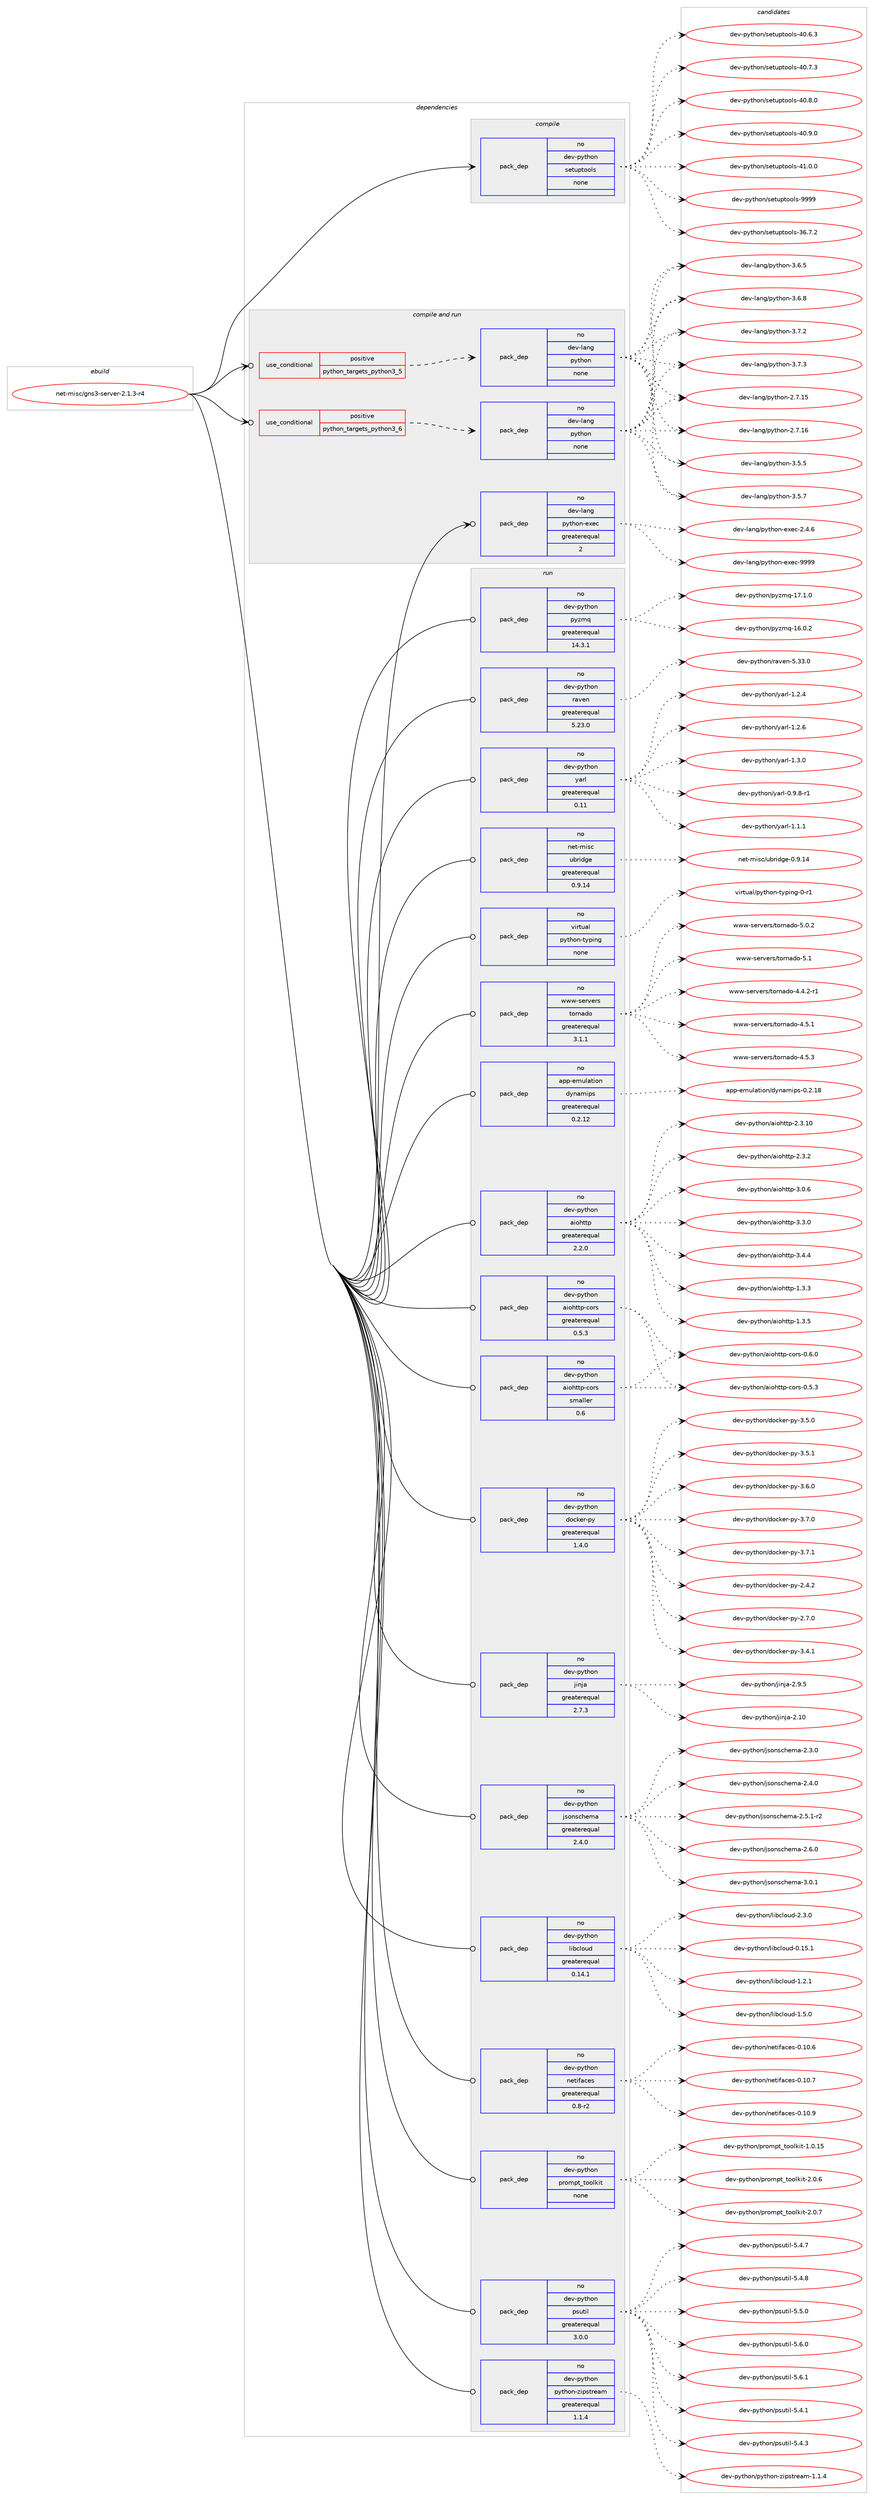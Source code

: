 digraph prolog {

# *************
# Graph options
# *************

newrank=true;
concentrate=true;
compound=true;
graph [rankdir=LR,fontname=Helvetica,fontsize=10,ranksep=1.5];#, ranksep=2.5, nodesep=0.2];
edge  [arrowhead=vee];
node  [fontname=Helvetica,fontsize=10];

# **********
# The ebuild
# **********

subgraph cluster_leftcol {
color=gray;
rank=same;
label=<<i>ebuild</i>>;
id [label="net-misc/gns3-server-2.1.3-r4", color=red, width=4, href="../net-misc/gns3-server-2.1.3-r4.svg"];
}

# ****************
# The dependencies
# ****************

subgraph cluster_midcol {
color=gray;
label=<<i>dependencies</i>>;
subgraph cluster_compile {
fillcolor="#eeeeee";
style=filled;
label=<<i>compile</i>>;
subgraph pack2724 {
dependency3672 [label=<<TABLE BORDER="0" CELLBORDER="1" CELLSPACING="0" CELLPADDING="4" WIDTH="220"><TR><TD ROWSPAN="6" CELLPADDING="30">pack_dep</TD></TR><TR><TD WIDTH="110">no</TD></TR><TR><TD>dev-python</TD></TR><TR><TD>setuptools</TD></TR><TR><TD>none</TD></TR><TR><TD></TD></TR></TABLE>>, shape=none, color=blue];
}
id:e -> dependency3672:w [weight=20,style="solid",arrowhead="vee"];
}
subgraph cluster_compileandrun {
fillcolor="#eeeeee";
style=filled;
label=<<i>compile and run</i>>;
subgraph cond892 {
dependency3673 [label=<<TABLE BORDER="0" CELLBORDER="1" CELLSPACING="0" CELLPADDING="4"><TR><TD ROWSPAN="3" CELLPADDING="10">use_conditional</TD></TR><TR><TD>positive</TD></TR><TR><TD>python_targets_python3_5</TD></TR></TABLE>>, shape=none, color=red];
subgraph pack2725 {
dependency3674 [label=<<TABLE BORDER="0" CELLBORDER="1" CELLSPACING="0" CELLPADDING="4" WIDTH="220"><TR><TD ROWSPAN="6" CELLPADDING="30">pack_dep</TD></TR><TR><TD WIDTH="110">no</TD></TR><TR><TD>dev-lang</TD></TR><TR><TD>python</TD></TR><TR><TD>none</TD></TR><TR><TD></TD></TR></TABLE>>, shape=none, color=blue];
}
dependency3673:e -> dependency3674:w [weight=20,style="dashed",arrowhead="vee"];
}
id:e -> dependency3673:w [weight=20,style="solid",arrowhead="odotvee"];
subgraph cond893 {
dependency3675 [label=<<TABLE BORDER="0" CELLBORDER="1" CELLSPACING="0" CELLPADDING="4"><TR><TD ROWSPAN="3" CELLPADDING="10">use_conditional</TD></TR><TR><TD>positive</TD></TR><TR><TD>python_targets_python3_6</TD></TR></TABLE>>, shape=none, color=red];
subgraph pack2726 {
dependency3676 [label=<<TABLE BORDER="0" CELLBORDER="1" CELLSPACING="0" CELLPADDING="4" WIDTH="220"><TR><TD ROWSPAN="6" CELLPADDING="30">pack_dep</TD></TR><TR><TD WIDTH="110">no</TD></TR><TR><TD>dev-lang</TD></TR><TR><TD>python</TD></TR><TR><TD>none</TD></TR><TR><TD></TD></TR></TABLE>>, shape=none, color=blue];
}
dependency3675:e -> dependency3676:w [weight=20,style="dashed",arrowhead="vee"];
}
id:e -> dependency3675:w [weight=20,style="solid",arrowhead="odotvee"];
subgraph pack2727 {
dependency3677 [label=<<TABLE BORDER="0" CELLBORDER="1" CELLSPACING="0" CELLPADDING="4" WIDTH="220"><TR><TD ROWSPAN="6" CELLPADDING="30">pack_dep</TD></TR><TR><TD WIDTH="110">no</TD></TR><TR><TD>dev-lang</TD></TR><TR><TD>python-exec</TD></TR><TR><TD>greaterequal</TD></TR><TR><TD>2</TD></TR></TABLE>>, shape=none, color=blue];
}
id:e -> dependency3677:w [weight=20,style="solid",arrowhead="odotvee"];
}
subgraph cluster_run {
fillcolor="#eeeeee";
style=filled;
label=<<i>run</i>>;
subgraph pack2728 {
dependency3678 [label=<<TABLE BORDER="0" CELLBORDER="1" CELLSPACING="0" CELLPADDING="4" WIDTH="220"><TR><TD ROWSPAN="6" CELLPADDING="30">pack_dep</TD></TR><TR><TD WIDTH="110">no</TD></TR><TR><TD>app-emulation</TD></TR><TR><TD>dynamips</TD></TR><TR><TD>greaterequal</TD></TR><TR><TD>0.2.12</TD></TR></TABLE>>, shape=none, color=blue];
}
id:e -> dependency3678:w [weight=20,style="solid",arrowhead="odot"];
subgraph pack2729 {
dependency3679 [label=<<TABLE BORDER="0" CELLBORDER="1" CELLSPACING="0" CELLPADDING="4" WIDTH="220"><TR><TD ROWSPAN="6" CELLPADDING="30">pack_dep</TD></TR><TR><TD WIDTH="110">no</TD></TR><TR><TD>dev-python</TD></TR><TR><TD>aiohttp</TD></TR><TR><TD>greaterequal</TD></TR><TR><TD>2.2.0</TD></TR></TABLE>>, shape=none, color=blue];
}
id:e -> dependency3679:w [weight=20,style="solid",arrowhead="odot"];
subgraph pack2730 {
dependency3680 [label=<<TABLE BORDER="0" CELLBORDER="1" CELLSPACING="0" CELLPADDING="4" WIDTH="220"><TR><TD ROWSPAN="6" CELLPADDING="30">pack_dep</TD></TR><TR><TD WIDTH="110">no</TD></TR><TR><TD>dev-python</TD></TR><TR><TD>aiohttp-cors</TD></TR><TR><TD>greaterequal</TD></TR><TR><TD>0.5.3</TD></TR></TABLE>>, shape=none, color=blue];
}
id:e -> dependency3680:w [weight=20,style="solid",arrowhead="odot"];
subgraph pack2731 {
dependency3681 [label=<<TABLE BORDER="0" CELLBORDER="1" CELLSPACING="0" CELLPADDING="4" WIDTH="220"><TR><TD ROWSPAN="6" CELLPADDING="30">pack_dep</TD></TR><TR><TD WIDTH="110">no</TD></TR><TR><TD>dev-python</TD></TR><TR><TD>aiohttp-cors</TD></TR><TR><TD>smaller</TD></TR><TR><TD>0.6</TD></TR></TABLE>>, shape=none, color=blue];
}
id:e -> dependency3681:w [weight=20,style="solid",arrowhead="odot"];
subgraph pack2732 {
dependency3682 [label=<<TABLE BORDER="0" CELLBORDER="1" CELLSPACING="0" CELLPADDING="4" WIDTH="220"><TR><TD ROWSPAN="6" CELLPADDING="30">pack_dep</TD></TR><TR><TD WIDTH="110">no</TD></TR><TR><TD>dev-python</TD></TR><TR><TD>docker-py</TD></TR><TR><TD>greaterequal</TD></TR><TR><TD>1.4.0</TD></TR></TABLE>>, shape=none, color=blue];
}
id:e -> dependency3682:w [weight=20,style="solid",arrowhead="odot"];
subgraph pack2733 {
dependency3683 [label=<<TABLE BORDER="0" CELLBORDER="1" CELLSPACING="0" CELLPADDING="4" WIDTH="220"><TR><TD ROWSPAN="6" CELLPADDING="30">pack_dep</TD></TR><TR><TD WIDTH="110">no</TD></TR><TR><TD>dev-python</TD></TR><TR><TD>jinja</TD></TR><TR><TD>greaterequal</TD></TR><TR><TD>2.7.3</TD></TR></TABLE>>, shape=none, color=blue];
}
id:e -> dependency3683:w [weight=20,style="solid",arrowhead="odot"];
subgraph pack2734 {
dependency3684 [label=<<TABLE BORDER="0" CELLBORDER="1" CELLSPACING="0" CELLPADDING="4" WIDTH="220"><TR><TD ROWSPAN="6" CELLPADDING="30">pack_dep</TD></TR><TR><TD WIDTH="110">no</TD></TR><TR><TD>dev-python</TD></TR><TR><TD>jsonschema</TD></TR><TR><TD>greaterequal</TD></TR><TR><TD>2.4.0</TD></TR></TABLE>>, shape=none, color=blue];
}
id:e -> dependency3684:w [weight=20,style="solid",arrowhead="odot"];
subgraph pack2735 {
dependency3685 [label=<<TABLE BORDER="0" CELLBORDER="1" CELLSPACING="0" CELLPADDING="4" WIDTH="220"><TR><TD ROWSPAN="6" CELLPADDING="30">pack_dep</TD></TR><TR><TD WIDTH="110">no</TD></TR><TR><TD>dev-python</TD></TR><TR><TD>libcloud</TD></TR><TR><TD>greaterequal</TD></TR><TR><TD>0.14.1</TD></TR></TABLE>>, shape=none, color=blue];
}
id:e -> dependency3685:w [weight=20,style="solid",arrowhead="odot"];
subgraph pack2736 {
dependency3686 [label=<<TABLE BORDER="0" CELLBORDER="1" CELLSPACING="0" CELLPADDING="4" WIDTH="220"><TR><TD ROWSPAN="6" CELLPADDING="30">pack_dep</TD></TR><TR><TD WIDTH="110">no</TD></TR><TR><TD>dev-python</TD></TR><TR><TD>netifaces</TD></TR><TR><TD>greaterequal</TD></TR><TR><TD>0.8-r2</TD></TR></TABLE>>, shape=none, color=blue];
}
id:e -> dependency3686:w [weight=20,style="solid",arrowhead="odot"];
subgraph pack2737 {
dependency3687 [label=<<TABLE BORDER="0" CELLBORDER="1" CELLSPACING="0" CELLPADDING="4" WIDTH="220"><TR><TD ROWSPAN="6" CELLPADDING="30">pack_dep</TD></TR><TR><TD WIDTH="110">no</TD></TR><TR><TD>dev-python</TD></TR><TR><TD>prompt_toolkit</TD></TR><TR><TD>none</TD></TR><TR><TD></TD></TR></TABLE>>, shape=none, color=blue];
}
id:e -> dependency3687:w [weight=20,style="solid",arrowhead="odot"];
subgraph pack2738 {
dependency3688 [label=<<TABLE BORDER="0" CELLBORDER="1" CELLSPACING="0" CELLPADDING="4" WIDTH="220"><TR><TD ROWSPAN="6" CELLPADDING="30">pack_dep</TD></TR><TR><TD WIDTH="110">no</TD></TR><TR><TD>dev-python</TD></TR><TR><TD>psutil</TD></TR><TR><TD>greaterequal</TD></TR><TR><TD>3.0.0</TD></TR></TABLE>>, shape=none, color=blue];
}
id:e -> dependency3688:w [weight=20,style="solid",arrowhead="odot"];
subgraph pack2739 {
dependency3689 [label=<<TABLE BORDER="0" CELLBORDER="1" CELLSPACING="0" CELLPADDING="4" WIDTH="220"><TR><TD ROWSPAN="6" CELLPADDING="30">pack_dep</TD></TR><TR><TD WIDTH="110">no</TD></TR><TR><TD>dev-python</TD></TR><TR><TD>python-zipstream</TD></TR><TR><TD>greaterequal</TD></TR><TR><TD>1.1.4</TD></TR></TABLE>>, shape=none, color=blue];
}
id:e -> dependency3689:w [weight=20,style="solid",arrowhead="odot"];
subgraph pack2740 {
dependency3690 [label=<<TABLE BORDER="0" CELLBORDER="1" CELLSPACING="0" CELLPADDING="4" WIDTH="220"><TR><TD ROWSPAN="6" CELLPADDING="30">pack_dep</TD></TR><TR><TD WIDTH="110">no</TD></TR><TR><TD>dev-python</TD></TR><TR><TD>pyzmq</TD></TR><TR><TD>greaterequal</TD></TR><TR><TD>14.3.1</TD></TR></TABLE>>, shape=none, color=blue];
}
id:e -> dependency3690:w [weight=20,style="solid",arrowhead="odot"];
subgraph pack2741 {
dependency3691 [label=<<TABLE BORDER="0" CELLBORDER="1" CELLSPACING="0" CELLPADDING="4" WIDTH="220"><TR><TD ROWSPAN="6" CELLPADDING="30">pack_dep</TD></TR><TR><TD WIDTH="110">no</TD></TR><TR><TD>dev-python</TD></TR><TR><TD>raven</TD></TR><TR><TD>greaterequal</TD></TR><TR><TD>5.23.0</TD></TR></TABLE>>, shape=none, color=blue];
}
id:e -> dependency3691:w [weight=20,style="solid",arrowhead="odot"];
subgraph pack2742 {
dependency3692 [label=<<TABLE BORDER="0" CELLBORDER="1" CELLSPACING="0" CELLPADDING="4" WIDTH="220"><TR><TD ROWSPAN="6" CELLPADDING="30">pack_dep</TD></TR><TR><TD WIDTH="110">no</TD></TR><TR><TD>dev-python</TD></TR><TR><TD>yarl</TD></TR><TR><TD>greaterequal</TD></TR><TR><TD>0.11</TD></TR></TABLE>>, shape=none, color=blue];
}
id:e -> dependency3692:w [weight=20,style="solid",arrowhead="odot"];
subgraph pack2743 {
dependency3693 [label=<<TABLE BORDER="0" CELLBORDER="1" CELLSPACING="0" CELLPADDING="4" WIDTH="220"><TR><TD ROWSPAN="6" CELLPADDING="30">pack_dep</TD></TR><TR><TD WIDTH="110">no</TD></TR><TR><TD>net-misc</TD></TR><TR><TD>ubridge</TD></TR><TR><TD>greaterequal</TD></TR><TR><TD>0.9.14</TD></TR></TABLE>>, shape=none, color=blue];
}
id:e -> dependency3693:w [weight=20,style="solid",arrowhead="odot"];
subgraph pack2744 {
dependency3694 [label=<<TABLE BORDER="0" CELLBORDER="1" CELLSPACING="0" CELLPADDING="4" WIDTH="220"><TR><TD ROWSPAN="6" CELLPADDING="30">pack_dep</TD></TR><TR><TD WIDTH="110">no</TD></TR><TR><TD>virtual</TD></TR><TR><TD>python-typing</TD></TR><TR><TD>none</TD></TR><TR><TD></TD></TR></TABLE>>, shape=none, color=blue];
}
id:e -> dependency3694:w [weight=20,style="solid",arrowhead="odot"];
subgraph pack2745 {
dependency3695 [label=<<TABLE BORDER="0" CELLBORDER="1" CELLSPACING="0" CELLPADDING="4" WIDTH="220"><TR><TD ROWSPAN="6" CELLPADDING="30">pack_dep</TD></TR><TR><TD WIDTH="110">no</TD></TR><TR><TD>www-servers</TD></TR><TR><TD>tornado</TD></TR><TR><TD>greaterequal</TD></TR><TR><TD>3.1.1</TD></TR></TABLE>>, shape=none, color=blue];
}
id:e -> dependency3695:w [weight=20,style="solid",arrowhead="odot"];
}
}

# **************
# The candidates
# **************

subgraph cluster_choices {
rank=same;
color=gray;
label=<<i>candidates</i>>;

subgraph choice2724 {
color=black;
nodesep=1;
choice100101118451121211161041111104711510111611711211611111110811545515446554650 [label="dev-python/setuptools-36.7.2", color=red, width=4,href="../dev-python/setuptools-36.7.2.svg"];
choice100101118451121211161041111104711510111611711211611111110811545524846544651 [label="dev-python/setuptools-40.6.3", color=red, width=4,href="../dev-python/setuptools-40.6.3.svg"];
choice100101118451121211161041111104711510111611711211611111110811545524846554651 [label="dev-python/setuptools-40.7.3", color=red, width=4,href="../dev-python/setuptools-40.7.3.svg"];
choice100101118451121211161041111104711510111611711211611111110811545524846564648 [label="dev-python/setuptools-40.8.0", color=red, width=4,href="../dev-python/setuptools-40.8.0.svg"];
choice100101118451121211161041111104711510111611711211611111110811545524846574648 [label="dev-python/setuptools-40.9.0", color=red, width=4,href="../dev-python/setuptools-40.9.0.svg"];
choice100101118451121211161041111104711510111611711211611111110811545524946484648 [label="dev-python/setuptools-41.0.0", color=red, width=4,href="../dev-python/setuptools-41.0.0.svg"];
choice10010111845112121116104111110471151011161171121161111111081154557575757 [label="dev-python/setuptools-9999", color=red, width=4,href="../dev-python/setuptools-9999.svg"];
dependency3672:e -> choice100101118451121211161041111104711510111611711211611111110811545515446554650:w [style=dotted,weight="100"];
dependency3672:e -> choice100101118451121211161041111104711510111611711211611111110811545524846544651:w [style=dotted,weight="100"];
dependency3672:e -> choice100101118451121211161041111104711510111611711211611111110811545524846554651:w [style=dotted,weight="100"];
dependency3672:e -> choice100101118451121211161041111104711510111611711211611111110811545524846564648:w [style=dotted,weight="100"];
dependency3672:e -> choice100101118451121211161041111104711510111611711211611111110811545524846574648:w [style=dotted,weight="100"];
dependency3672:e -> choice100101118451121211161041111104711510111611711211611111110811545524946484648:w [style=dotted,weight="100"];
dependency3672:e -> choice10010111845112121116104111110471151011161171121161111111081154557575757:w [style=dotted,weight="100"];
}
subgraph choice2725 {
color=black;
nodesep=1;
choice10010111845108971101034711212111610411111045504655464953 [label="dev-lang/python-2.7.15", color=red, width=4,href="../dev-lang/python-2.7.15.svg"];
choice10010111845108971101034711212111610411111045504655464954 [label="dev-lang/python-2.7.16", color=red, width=4,href="../dev-lang/python-2.7.16.svg"];
choice100101118451089711010347112121116104111110455146534653 [label="dev-lang/python-3.5.5", color=red, width=4,href="../dev-lang/python-3.5.5.svg"];
choice100101118451089711010347112121116104111110455146534655 [label="dev-lang/python-3.5.7", color=red, width=4,href="../dev-lang/python-3.5.7.svg"];
choice100101118451089711010347112121116104111110455146544653 [label="dev-lang/python-3.6.5", color=red, width=4,href="../dev-lang/python-3.6.5.svg"];
choice100101118451089711010347112121116104111110455146544656 [label="dev-lang/python-3.6.8", color=red, width=4,href="../dev-lang/python-3.6.8.svg"];
choice100101118451089711010347112121116104111110455146554650 [label="dev-lang/python-3.7.2", color=red, width=4,href="../dev-lang/python-3.7.2.svg"];
choice100101118451089711010347112121116104111110455146554651 [label="dev-lang/python-3.7.3", color=red, width=4,href="../dev-lang/python-3.7.3.svg"];
dependency3674:e -> choice10010111845108971101034711212111610411111045504655464953:w [style=dotted,weight="100"];
dependency3674:e -> choice10010111845108971101034711212111610411111045504655464954:w [style=dotted,weight="100"];
dependency3674:e -> choice100101118451089711010347112121116104111110455146534653:w [style=dotted,weight="100"];
dependency3674:e -> choice100101118451089711010347112121116104111110455146534655:w [style=dotted,weight="100"];
dependency3674:e -> choice100101118451089711010347112121116104111110455146544653:w [style=dotted,weight="100"];
dependency3674:e -> choice100101118451089711010347112121116104111110455146544656:w [style=dotted,weight="100"];
dependency3674:e -> choice100101118451089711010347112121116104111110455146554650:w [style=dotted,weight="100"];
dependency3674:e -> choice100101118451089711010347112121116104111110455146554651:w [style=dotted,weight="100"];
}
subgraph choice2726 {
color=black;
nodesep=1;
choice10010111845108971101034711212111610411111045504655464953 [label="dev-lang/python-2.7.15", color=red, width=4,href="../dev-lang/python-2.7.15.svg"];
choice10010111845108971101034711212111610411111045504655464954 [label="dev-lang/python-2.7.16", color=red, width=4,href="../dev-lang/python-2.7.16.svg"];
choice100101118451089711010347112121116104111110455146534653 [label="dev-lang/python-3.5.5", color=red, width=4,href="../dev-lang/python-3.5.5.svg"];
choice100101118451089711010347112121116104111110455146534655 [label="dev-lang/python-3.5.7", color=red, width=4,href="../dev-lang/python-3.5.7.svg"];
choice100101118451089711010347112121116104111110455146544653 [label="dev-lang/python-3.6.5", color=red, width=4,href="../dev-lang/python-3.6.5.svg"];
choice100101118451089711010347112121116104111110455146544656 [label="dev-lang/python-3.6.8", color=red, width=4,href="../dev-lang/python-3.6.8.svg"];
choice100101118451089711010347112121116104111110455146554650 [label="dev-lang/python-3.7.2", color=red, width=4,href="../dev-lang/python-3.7.2.svg"];
choice100101118451089711010347112121116104111110455146554651 [label="dev-lang/python-3.7.3", color=red, width=4,href="../dev-lang/python-3.7.3.svg"];
dependency3676:e -> choice10010111845108971101034711212111610411111045504655464953:w [style=dotted,weight="100"];
dependency3676:e -> choice10010111845108971101034711212111610411111045504655464954:w [style=dotted,weight="100"];
dependency3676:e -> choice100101118451089711010347112121116104111110455146534653:w [style=dotted,weight="100"];
dependency3676:e -> choice100101118451089711010347112121116104111110455146534655:w [style=dotted,weight="100"];
dependency3676:e -> choice100101118451089711010347112121116104111110455146544653:w [style=dotted,weight="100"];
dependency3676:e -> choice100101118451089711010347112121116104111110455146544656:w [style=dotted,weight="100"];
dependency3676:e -> choice100101118451089711010347112121116104111110455146554650:w [style=dotted,weight="100"];
dependency3676:e -> choice100101118451089711010347112121116104111110455146554651:w [style=dotted,weight="100"];
}
subgraph choice2727 {
color=black;
nodesep=1;
choice1001011184510897110103471121211161041111104510112010199455046524654 [label="dev-lang/python-exec-2.4.6", color=red, width=4,href="../dev-lang/python-exec-2.4.6.svg"];
choice10010111845108971101034711212111610411111045101120101994557575757 [label="dev-lang/python-exec-9999", color=red, width=4,href="../dev-lang/python-exec-9999.svg"];
dependency3677:e -> choice1001011184510897110103471121211161041111104510112010199455046524654:w [style=dotted,weight="100"];
dependency3677:e -> choice10010111845108971101034711212111610411111045101120101994557575757:w [style=dotted,weight="100"];
}
subgraph choice2728 {
color=black;
nodesep=1;
choice971121124510110911710897116105111110471001211109710910511211545484650464956 [label="app-emulation/dynamips-0.2.18", color=red, width=4,href="../app-emulation/dynamips-0.2.18.svg"];
dependency3678:e -> choice971121124510110911710897116105111110471001211109710910511211545484650464956:w [style=dotted,weight="100"];
}
subgraph choice2729 {
color=black;
nodesep=1;
choice100101118451121211161041111104797105111104116116112454946514651 [label="dev-python/aiohttp-1.3.3", color=red, width=4,href="../dev-python/aiohttp-1.3.3.svg"];
choice100101118451121211161041111104797105111104116116112454946514653 [label="dev-python/aiohttp-1.3.5", color=red, width=4,href="../dev-python/aiohttp-1.3.5.svg"];
choice10010111845112121116104111110479710511110411611611245504651464948 [label="dev-python/aiohttp-2.3.10", color=red, width=4,href="../dev-python/aiohttp-2.3.10.svg"];
choice100101118451121211161041111104797105111104116116112455046514650 [label="dev-python/aiohttp-2.3.2", color=red, width=4,href="../dev-python/aiohttp-2.3.2.svg"];
choice100101118451121211161041111104797105111104116116112455146484654 [label="dev-python/aiohttp-3.0.6", color=red, width=4,href="../dev-python/aiohttp-3.0.6.svg"];
choice100101118451121211161041111104797105111104116116112455146514648 [label="dev-python/aiohttp-3.3.0", color=red, width=4,href="../dev-python/aiohttp-3.3.0.svg"];
choice100101118451121211161041111104797105111104116116112455146524652 [label="dev-python/aiohttp-3.4.4", color=red, width=4,href="../dev-python/aiohttp-3.4.4.svg"];
dependency3679:e -> choice100101118451121211161041111104797105111104116116112454946514651:w [style=dotted,weight="100"];
dependency3679:e -> choice100101118451121211161041111104797105111104116116112454946514653:w [style=dotted,weight="100"];
dependency3679:e -> choice10010111845112121116104111110479710511110411611611245504651464948:w [style=dotted,weight="100"];
dependency3679:e -> choice100101118451121211161041111104797105111104116116112455046514650:w [style=dotted,weight="100"];
dependency3679:e -> choice100101118451121211161041111104797105111104116116112455146484654:w [style=dotted,weight="100"];
dependency3679:e -> choice100101118451121211161041111104797105111104116116112455146514648:w [style=dotted,weight="100"];
dependency3679:e -> choice100101118451121211161041111104797105111104116116112455146524652:w [style=dotted,weight="100"];
}
subgraph choice2730 {
color=black;
nodesep=1;
choice1001011184511212111610411111047971051111041161161124599111114115454846534651 [label="dev-python/aiohttp-cors-0.5.3", color=red, width=4,href="../dev-python/aiohttp-cors-0.5.3.svg"];
choice1001011184511212111610411111047971051111041161161124599111114115454846544648 [label="dev-python/aiohttp-cors-0.6.0", color=red, width=4,href="../dev-python/aiohttp-cors-0.6.0.svg"];
dependency3680:e -> choice1001011184511212111610411111047971051111041161161124599111114115454846534651:w [style=dotted,weight="100"];
dependency3680:e -> choice1001011184511212111610411111047971051111041161161124599111114115454846544648:w [style=dotted,weight="100"];
}
subgraph choice2731 {
color=black;
nodesep=1;
choice1001011184511212111610411111047971051111041161161124599111114115454846534651 [label="dev-python/aiohttp-cors-0.5.3", color=red, width=4,href="../dev-python/aiohttp-cors-0.5.3.svg"];
choice1001011184511212111610411111047971051111041161161124599111114115454846544648 [label="dev-python/aiohttp-cors-0.6.0", color=red, width=4,href="../dev-python/aiohttp-cors-0.6.0.svg"];
dependency3681:e -> choice1001011184511212111610411111047971051111041161161124599111114115454846534651:w [style=dotted,weight="100"];
dependency3681:e -> choice1001011184511212111610411111047971051111041161161124599111114115454846544648:w [style=dotted,weight="100"];
}
subgraph choice2732 {
color=black;
nodesep=1;
choice10010111845112121116104111110471001119910710111445112121455046524650 [label="dev-python/docker-py-2.4.2", color=red, width=4,href="../dev-python/docker-py-2.4.2.svg"];
choice10010111845112121116104111110471001119910710111445112121455046554648 [label="dev-python/docker-py-2.7.0", color=red, width=4,href="../dev-python/docker-py-2.7.0.svg"];
choice10010111845112121116104111110471001119910710111445112121455146524649 [label="dev-python/docker-py-3.4.1", color=red, width=4,href="../dev-python/docker-py-3.4.1.svg"];
choice10010111845112121116104111110471001119910710111445112121455146534648 [label="dev-python/docker-py-3.5.0", color=red, width=4,href="../dev-python/docker-py-3.5.0.svg"];
choice10010111845112121116104111110471001119910710111445112121455146534649 [label="dev-python/docker-py-3.5.1", color=red, width=4,href="../dev-python/docker-py-3.5.1.svg"];
choice10010111845112121116104111110471001119910710111445112121455146544648 [label="dev-python/docker-py-3.6.0", color=red, width=4,href="../dev-python/docker-py-3.6.0.svg"];
choice10010111845112121116104111110471001119910710111445112121455146554648 [label="dev-python/docker-py-3.7.0", color=red, width=4,href="../dev-python/docker-py-3.7.0.svg"];
choice10010111845112121116104111110471001119910710111445112121455146554649 [label="dev-python/docker-py-3.7.1", color=red, width=4,href="../dev-python/docker-py-3.7.1.svg"];
dependency3682:e -> choice10010111845112121116104111110471001119910710111445112121455046524650:w [style=dotted,weight="100"];
dependency3682:e -> choice10010111845112121116104111110471001119910710111445112121455046554648:w [style=dotted,weight="100"];
dependency3682:e -> choice10010111845112121116104111110471001119910710111445112121455146524649:w [style=dotted,weight="100"];
dependency3682:e -> choice10010111845112121116104111110471001119910710111445112121455146534648:w [style=dotted,weight="100"];
dependency3682:e -> choice10010111845112121116104111110471001119910710111445112121455146534649:w [style=dotted,weight="100"];
dependency3682:e -> choice10010111845112121116104111110471001119910710111445112121455146544648:w [style=dotted,weight="100"];
dependency3682:e -> choice10010111845112121116104111110471001119910710111445112121455146554648:w [style=dotted,weight="100"];
dependency3682:e -> choice10010111845112121116104111110471001119910710111445112121455146554649:w [style=dotted,weight="100"];
}
subgraph choice2733 {
color=black;
nodesep=1;
choice1001011184511212111610411111047106105110106974550464948 [label="dev-python/jinja-2.10", color=red, width=4,href="../dev-python/jinja-2.10.svg"];
choice100101118451121211161041111104710610511010697455046574653 [label="dev-python/jinja-2.9.5", color=red, width=4,href="../dev-python/jinja-2.9.5.svg"];
dependency3683:e -> choice1001011184511212111610411111047106105110106974550464948:w [style=dotted,weight="100"];
dependency3683:e -> choice100101118451121211161041111104710610511010697455046574653:w [style=dotted,weight="100"];
}
subgraph choice2734 {
color=black;
nodesep=1;
choice10010111845112121116104111110471061151111101159910410110997455046514648 [label="dev-python/jsonschema-2.3.0", color=red, width=4,href="../dev-python/jsonschema-2.3.0.svg"];
choice10010111845112121116104111110471061151111101159910410110997455046524648 [label="dev-python/jsonschema-2.4.0", color=red, width=4,href="../dev-python/jsonschema-2.4.0.svg"];
choice100101118451121211161041111104710611511111011599104101109974550465346494511450 [label="dev-python/jsonschema-2.5.1-r2", color=red, width=4,href="../dev-python/jsonschema-2.5.1-r2.svg"];
choice10010111845112121116104111110471061151111101159910410110997455046544648 [label="dev-python/jsonschema-2.6.0", color=red, width=4,href="../dev-python/jsonschema-2.6.0.svg"];
choice10010111845112121116104111110471061151111101159910410110997455146484649 [label="dev-python/jsonschema-3.0.1", color=red, width=4,href="../dev-python/jsonschema-3.0.1.svg"];
dependency3684:e -> choice10010111845112121116104111110471061151111101159910410110997455046514648:w [style=dotted,weight="100"];
dependency3684:e -> choice10010111845112121116104111110471061151111101159910410110997455046524648:w [style=dotted,weight="100"];
dependency3684:e -> choice100101118451121211161041111104710611511111011599104101109974550465346494511450:w [style=dotted,weight="100"];
dependency3684:e -> choice10010111845112121116104111110471061151111101159910410110997455046544648:w [style=dotted,weight="100"];
dependency3684:e -> choice10010111845112121116104111110471061151111101159910410110997455146484649:w [style=dotted,weight="100"];
}
subgraph choice2735 {
color=black;
nodesep=1;
choice1001011184511212111610411111047108105989910811111710045484649534649 [label="dev-python/libcloud-0.15.1", color=red, width=4,href="../dev-python/libcloud-0.15.1.svg"];
choice10010111845112121116104111110471081059899108111117100454946504649 [label="dev-python/libcloud-1.2.1", color=red, width=4,href="../dev-python/libcloud-1.2.1.svg"];
choice10010111845112121116104111110471081059899108111117100454946534648 [label="dev-python/libcloud-1.5.0", color=red, width=4,href="../dev-python/libcloud-1.5.0.svg"];
choice10010111845112121116104111110471081059899108111117100455046514648 [label="dev-python/libcloud-2.3.0", color=red, width=4,href="../dev-python/libcloud-2.3.0.svg"];
dependency3685:e -> choice1001011184511212111610411111047108105989910811111710045484649534649:w [style=dotted,weight="100"];
dependency3685:e -> choice10010111845112121116104111110471081059899108111117100454946504649:w [style=dotted,weight="100"];
dependency3685:e -> choice10010111845112121116104111110471081059899108111117100454946534648:w [style=dotted,weight="100"];
dependency3685:e -> choice10010111845112121116104111110471081059899108111117100455046514648:w [style=dotted,weight="100"];
}
subgraph choice2736 {
color=black;
nodesep=1;
choice1001011184511212111610411111047110101116105102979910111545484649484654 [label="dev-python/netifaces-0.10.6", color=red, width=4,href="../dev-python/netifaces-0.10.6.svg"];
choice1001011184511212111610411111047110101116105102979910111545484649484655 [label="dev-python/netifaces-0.10.7", color=red, width=4,href="../dev-python/netifaces-0.10.7.svg"];
choice1001011184511212111610411111047110101116105102979910111545484649484657 [label="dev-python/netifaces-0.10.9", color=red, width=4,href="../dev-python/netifaces-0.10.9.svg"];
dependency3686:e -> choice1001011184511212111610411111047110101116105102979910111545484649484654:w [style=dotted,weight="100"];
dependency3686:e -> choice1001011184511212111610411111047110101116105102979910111545484649484655:w [style=dotted,weight="100"];
dependency3686:e -> choice1001011184511212111610411111047110101116105102979910111545484649484657:w [style=dotted,weight="100"];
}
subgraph choice2737 {
color=black;
nodesep=1;
choice10010111845112121116104111110471121141111091121169511611111110810710511645494648464953 [label="dev-python/prompt_toolkit-1.0.15", color=red, width=4,href="../dev-python/prompt_toolkit-1.0.15.svg"];
choice100101118451121211161041111104711211411110911211695116111111108107105116455046484654 [label="dev-python/prompt_toolkit-2.0.6", color=red, width=4,href="../dev-python/prompt_toolkit-2.0.6.svg"];
choice100101118451121211161041111104711211411110911211695116111111108107105116455046484655 [label="dev-python/prompt_toolkit-2.0.7", color=red, width=4,href="../dev-python/prompt_toolkit-2.0.7.svg"];
dependency3687:e -> choice10010111845112121116104111110471121141111091121169511611111110810710511645494648464953:w [style=dotted,weight="100"];
dependency3687:e -> choice100101118451121211161041111104711211411110911211695116111111108107105116455046484654:w [style=dotted,weight="100"];
dependency3687:e -> choice100101118451121211161041111104711211411110911211695116111111108107105116455046484655:w [style=dotted,weight="100"];
}
subgraph choice2738 {
color=black;
nodesep=1;
choice1001011184511212111610411111047112115117116105108455346524649 [label="dev-python/psutil-5.4.1", color=red, width=4,href="../dev-python/psutil-5.4.1.svg"];
choice1001011184511212111610411111047112115117116105108455346524651 [label="dev-python/psutil-5.4.3", color=red, width=4,href="../dev-python/psutil-5.4.3.svg"];
choice1001011184511212111610411111047112115117116105108455346524655 [label="dev-python/psutil-5.4.7", color=red, width=4,href="../dev-python/psutil-5.4.7.svg"];
choice1001011184511212111610411111047112115117116105108455346524656 [label="dev-python/psutil-5.4.8", color=red, width=4,href="../dev-python/psutil-5.4.8.svg"];
choice1001011184511212111610411111047112115117116105108455346534648 [label="dev-python/psutil-5.5.0", color=red, width=4,href="../dev-python/psutil-5.5.0.svg"];
choice1001011184511212111610411111047112115117116105108455346544648 [label="dev-python/psutil-5.6.0", color=red, width=4,href="../dev-python/psutil-5.6.0.svg"];
choice1001011184511212111610411111047112115117116105108455346544649 [label="dev-python/psutil-5.6.1", color=red, width=4,href="../dev-python/psutil-5.6.1.svg"];
dependency3688:e -> choice1001011184511212111610411111047112115117116105108455346524649:w [style=dotted,weight="100"];
dependency3688:e -> choice1001011184511212111610411111047112115117116105108455346524651:w [style=dotted,weight="100"];
dependency3688:e -> choice1001011184511212111610411111047112115117116105108455346524655:w [style=dotted,weight="100"];
dependency3688:e -> choice1001011184511212111610411111047112115117116105108455346524656:w [style=dotted,weight="100"];
dependency3688:e -> choice1001011184511212111610411111047112115117116105108455346534648:w [style=dotted,weight="100"];
dependency3688:e -> choice1001011184511212111610411111047112115117116105108455346544648:w [style=dotted,weight="100"];
dependency3688:e -> choice1001011184511212111610411111047112115117116105108455346544649:w [style=dotted,weight="100"];
}
subgraph choice2739 {
color=black;
nodesep=1;
choice10010111845112121116104111110471121211161041111104512210511211511611410197109454946494652 [label="dev-python/python-zipstream-1.1.4", color=red, width=4,href="../dev-python/python-zipstream-1.1.4.svg"];
dependency3689:e -> choice10010111845112121116104111110471121211161041111104512210511211511611410197109454946494652:w [style=dotted,weight="100"];
}
subgraph choice2740 {
color=black;
nodesep=1;
choice100101118451121211161041111104711212112210911345495446484650 [label="dev-python/pyzmq-16.0.2", color=red, width=4,href="../dev-python/pyzmq-16.0.2.svg"];
choice100101118451121211161041111104711212112210911345495546494648 [label="dev-python/pyzmq-17.1.0", color=red, width=4,href="../dev-python/pyzmq-17.1.0.svg"];
dependency3690:e -> choice100101118451121211161041111104711212112210911345495446484650:w [style=dotted,weight="100"];
dependency3690:e -> choice100101118451121211161041111104711212112210911345495546494648:w [style=dotted,weight="100"];
}
subgraph choice2741 {
color=black;
nodesep=1;
choice10010111845112121116104111110471149711810111045534651514648 [label="dev-python/raven-5.33.0", color=red, width=4,href="../dev-python/raven-5.33.0.svg"];
dependency3691:e -> choice10010111845112121116104111110471149711810111045534651514648:w [style=dotted,weight="100"];
}
subgraph choice2742 {
color=black;
nodesep=1;
choice1001011184511212111610411111047121971141084548465746564511449 [label="dev-python/yarl-0.9.8-r1", color=red, width=4,href="../dev-python/yarl-0.9.8-r1.svg"];
choice100101118451121211161041111104712197114108454946494649 [label="dev-python/yarl-1.1.1", color=red, width=4,href="../dev-python/yarl-1.1.1.svg"];
choice100101118451121211161041111104712197114108454946504652 [label="dev-python/yarl-1.2.4", color=red, width=4,href="../dev-python/yarl-1.2.4.svg"];
choice100101118451121211161041111104712197114108454946504654 [label="dev-python/yarl-1.2.6", color=red, width=4,href="../dev-python/yarl-1.2.6.svg"];
choice100101118451121211161041111104712197114108454946514648 [label="dev-python/yarl-1.3.0", color=red, width=4,href="../dev-python/yarl-1.3.0.svg"];
dependency3692:e -> choice1001011184511212111610411111047121971141084548465746564511449:w [style=dotted,weight="100"];
dependency3692:e -> choice100101118451121211161041111104712197114108454946494649:w [style=dotted,weight="100"];
dependency3692:e -> choice100101118451121211161041111104712197114108454946504652:w [style=dotted,weight="100"];
dependency3692:e -> choice100101118451121211161041111104712197114108454946504654:w [style=dotted,weight="100"];
dependency3692:e -> choice100101118451121211161041111104712197114108454946514648:w [style=dotted,weight="100"];
}
subgraph choice2743 {
color=black;
nodesep=1;
choice1101011164510910511599471179811410510010310145484657464952 [label="net-misc/ubridge-0.9.14", color=red, width=4,href="../net-misc/ubridge-0.9.14.svg"];
dependency3693:e -> choice1101011164510910511599471179811410510010310145484657464952:w [style=dotted,weight="100"];
}
subgraph choice2744 {
color=black;
nodesep=1;
choice11810511411611797108471121211161041111104511612111210511010345484511449 [label="virtual/python-typing-0-r1", color=red, width=4,href="../virtual/python-typing-0-r1.svg"];
dependency3694:e -> choice11810511411611797108471121211161041111104511612111210511010345484511449:w [style=dotted,weight="100"];
}
subgraph choice2745 {
color=black;
nodesep=1;
choice1191191194511510111411810111411547116111114110971001114552465246504511449 [label="www-servers/tornado-4.4.2-r1", color=red, width=4,href="../www-servers/tornado-4.4.2-r1.svg"];
choice119119119451151011141181011141154711611111411097100111455246534649 [label="www-servers/tornado-4.5.1", color=red, width=4,href="../www-servers/tornado-4.5.1.svg"];
choice119119119451151011141181011141154711611111411097100111455246534651 [label="www-servers/tornado-4.5.3", color=red, width=4,href="../www-servers/tornado-4.5.3.svg"];
choice119119119451151011141181011141154711611111411097100111455346484650 [label="www-servers/tornado-5.0.2", color=red, width=4,href="../www-servers/tornado-5.0.2.svg"];
choice11911911945115101114118101114115471161111141109710011145534649 [label="www-servers/tornado-5.1", color=red, width=4,href="../www-servers/tornado-5.1.svg"];
dependency3695:e -> choice1191191194511510111411810111411547116111114110971001114552465246504511449:w [style=dotted,weight="100"];
dependency3695:e -> choice119119119451151011141181011141154711611111411097100111455246534649:w [style=dotted,weight="100"];
dependency3695:e -> choice119119119451151011141181011141154711611111411097100111455246534651:w [style=dotted,weight="100"];
dependency3695:e -> choice119119119451151011141181011141154711611111411097100111455346484650:w [style=dotted,weight="100"];
dependency3695:e -> choice11911911945115101114118101114115471161111141109710011145534649:w [style=dotted,weight="100"];
}
}

}
